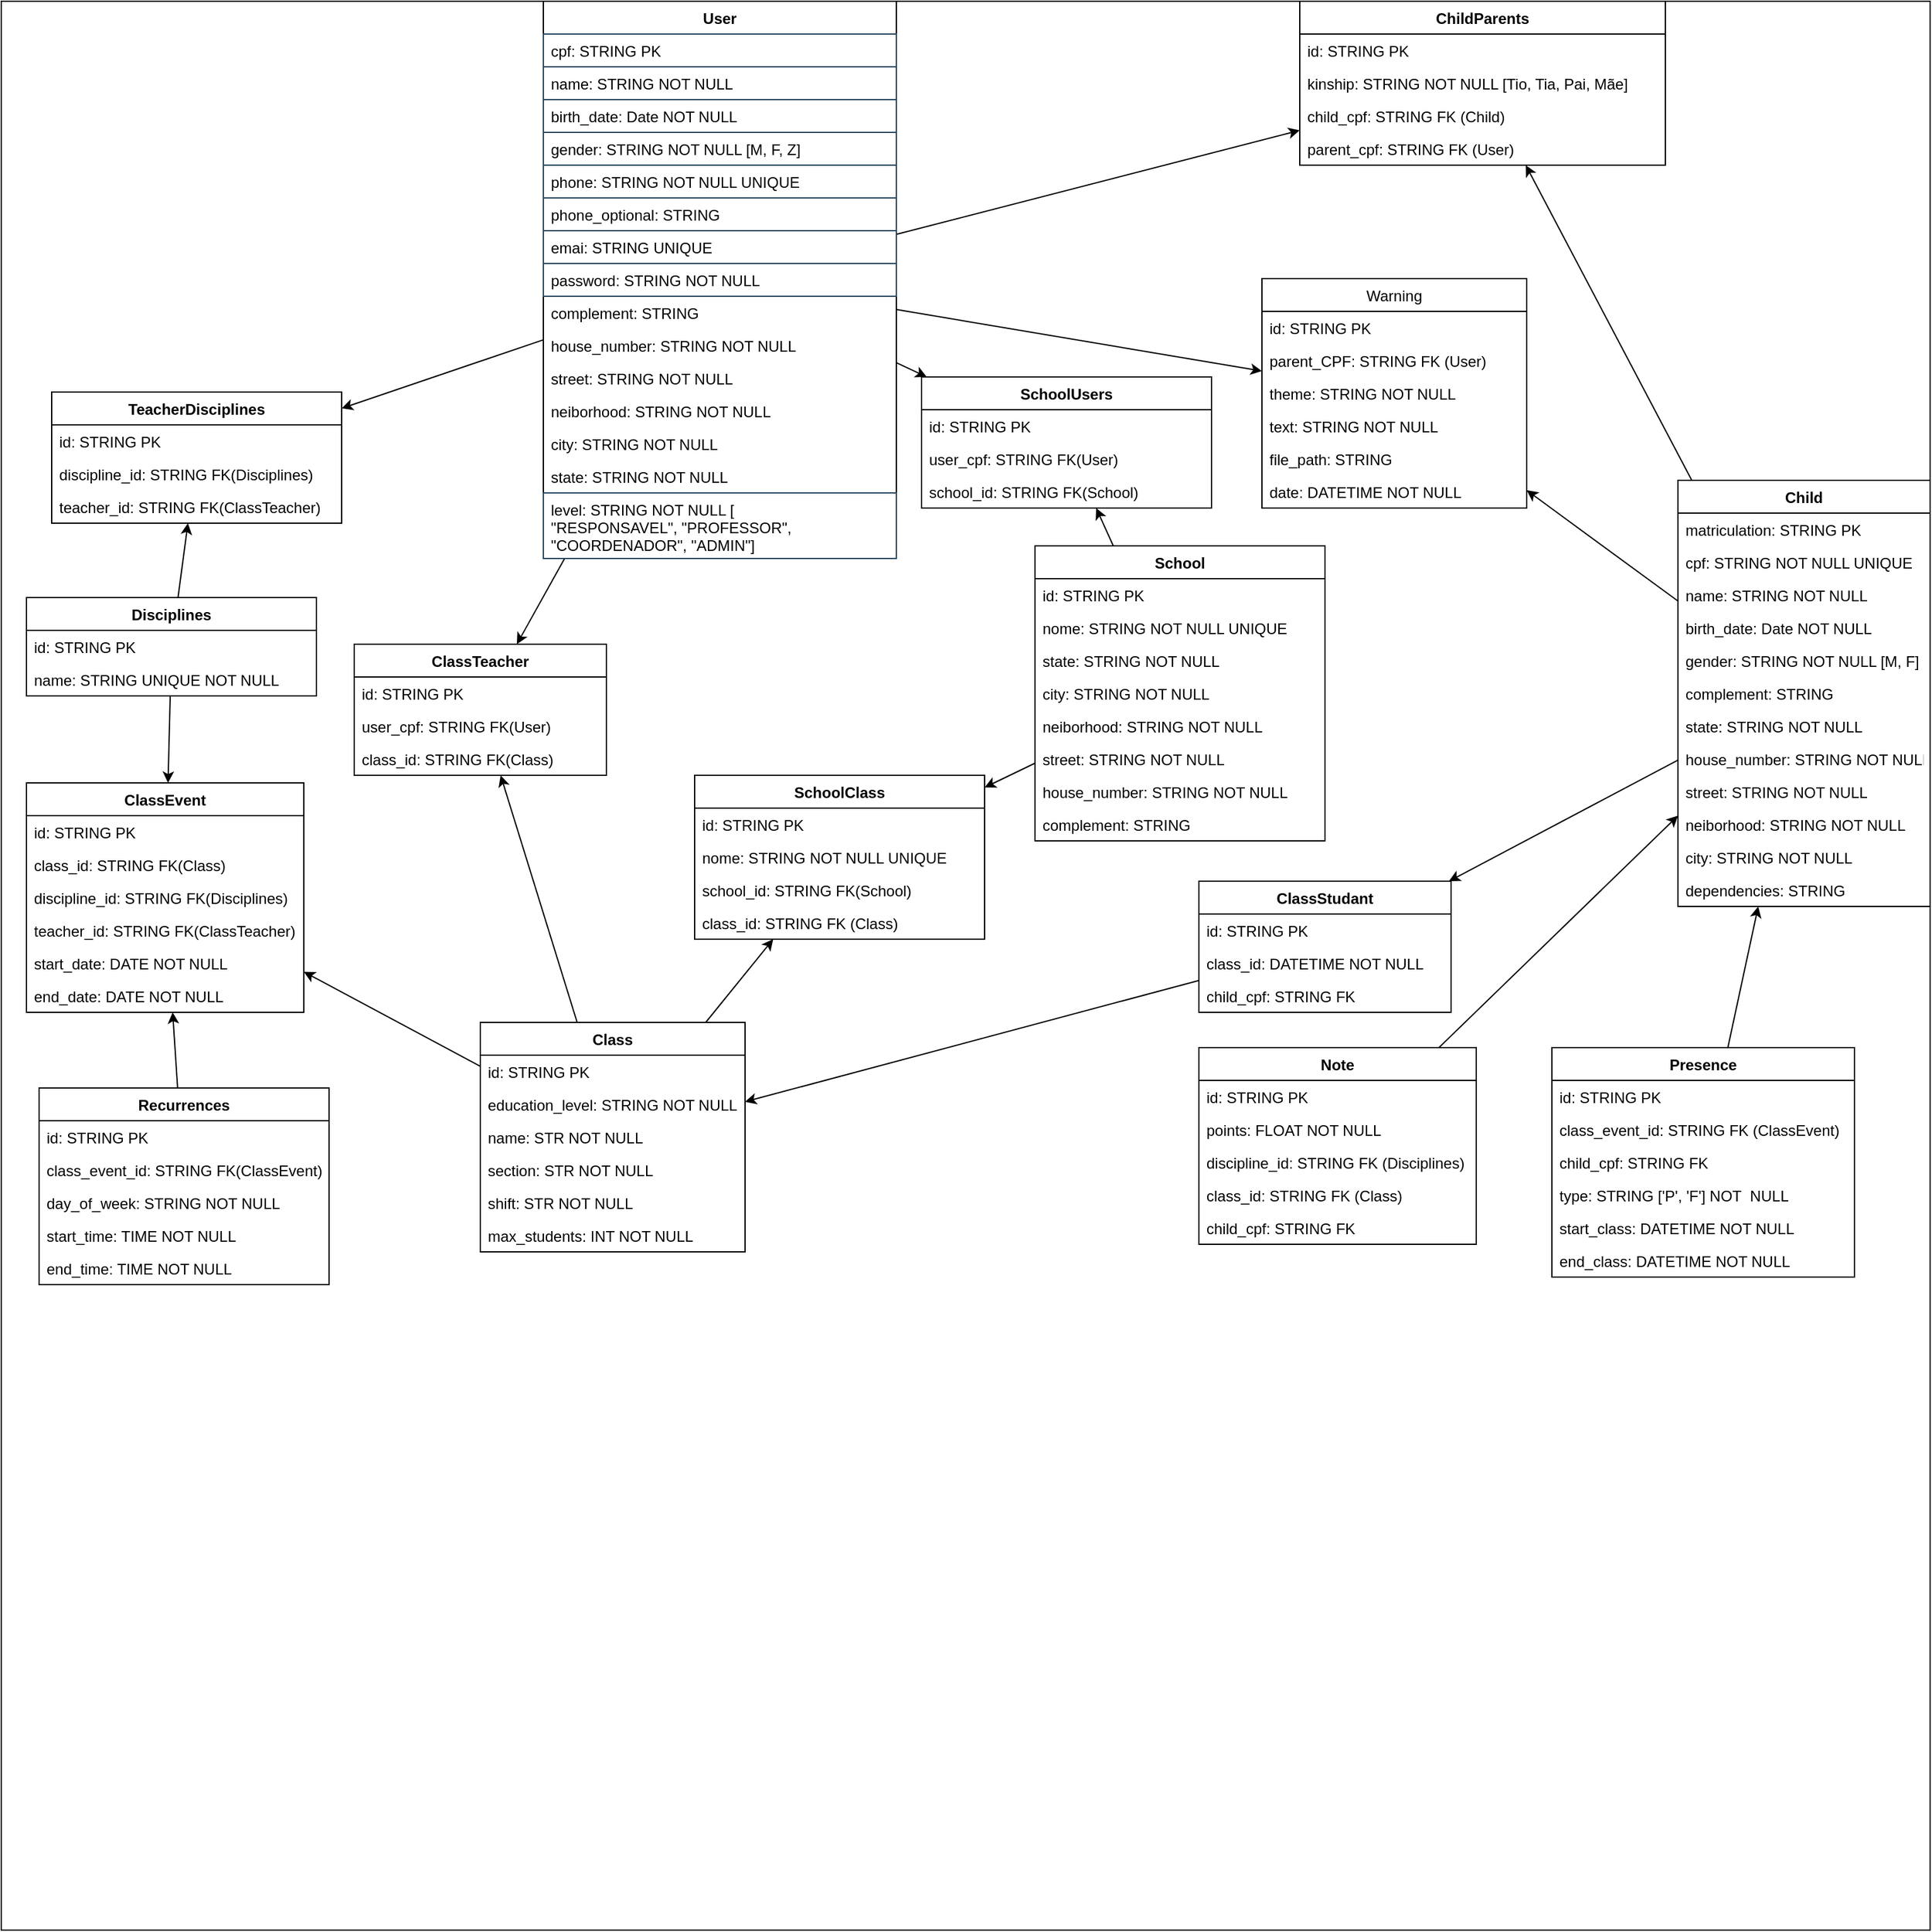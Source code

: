 <mxfile>
    <diagram id="bUa19V4T7xQ8ulzxWAfa" name="Página-1">
        <mxGraphModel dx="1849" dy="669" grid="1" gridSize="10" guides="1" tooltips="1" connect="1" arrows="1" fold="1" page="1" pageScale="1" pageWidth="827" pageHeight="1169" math="0" shadow="0">
            <root>
                <mxCell id="0"/>
                <mxCell id="1" parent="0"/>
                <mxCell id="223" value="" style="whiteSpace=wrap;html=1;aspect=fixed;strokeColor=#000000;fillColor=#FFFFFF;fontColor=#ffffff;" parent="1" vertex="1">
                    <mxGeometry x="-10" y="10" width="1530" height="1530" as="geometry"/>
                </mxCell>
                <mxCell id="148" style="edgeStyle=none;html=1;strokeColor=#000000;" parent="1" source="5" target="142" edge="1">
                    <mxGeometry relative="1" as="geometry"/>
                </mxCell>
                <mxCell id="187" style="edgeStyle=none;html=1;strokeColor=#000000;" parent="1" source="5" target="182" edge="1">
                    <mxGeometry relative="1" as="geometry"/>
                </mxCell>
                <mxCell id="213" style="edgeStyle=none;html=1;strokeColor=#000000;" parent="1" source="5" target="163" edge="1">
                    <mxGeometry relative="1" as="geometry"/>
                </mxCell>
                <mxCell id="238" style="edgeStyle=none;html=1;strokeColor=#000000;" parent="1" source="5" target="216" edge="1">
                    <mxGeometry relative="1" as="geometry"/>
                </mxCell>
                <mxCell id="297" style="edgeStyle=none;html=1;strokeColor=#000000;" edge="1" parent="1" source="5" target="291">
                    <mxGeometry relative="1" as="geometry"/>
                </mxCell>
                <mxCell id="5" value="User" style="swimlane;fontStyle=1;align=center;verticalAlign=top;childLayout=stackLayout;horizontal=1;startSize=26;horizontalStack=0;resizeParent=1;resizeParentMax=0;resizeLast=0;collapsible=1;marginBottom=0;" parent="1" vertex="1">
                    <mxGeometry x="420" y="10" width="280" height="442" as="geometry"/>
                </mxCell>
                <mxCell id="224" value="cpf: STRING PK" style="text;strokeColor=#23445d;fillColor=none;align=left;verticalAlign=top;spacingLeft=4;spacingRight=4;overflow=hidden;rotatable=0;points=[[0,0.5],[1,0.5]];portConstraint=eastwest;fontColor=#000000;" parent="5" vertex="1">
                    <mxGeometry y="26" width="280" height="26" as="geometry"/>
                </mxCell>
                <mxCell id="7" value="name: STRING NOT NULL" style="text;strokeColor=#23445d;fillColor=none;align=left;verticalAlign=top;spacingLeft=4;spacingRight=4;overflow=hidden;rotatable=0;points=[[0,0.5],[1,0.5]];portConstraint=eastwest;fontColor=#000000;" parent="5" vertex="1">
                    <mxGeometry y="52" width="280" height="26" as="geometry"/>
                </mxCell>
                <mxCell id="205" value="birth_date: Date NOT NULL" style="text;strokeColor=#23445d;fillColor=none;align=left;verticalAlign=top;spacingLeft=4;spacingRight=4;overflow=hidden;rotatable=0;points=[[0,0.5],[1,0.5]];portConstraint=eastwest;fontColor=#000000;" parent="5" vertex="1">
                    <mxGeometry y="78" width="280" height="26" as="geometry"/>
                </mxCell>
                <mxCell id="242" value="gender: STRING NOT NULL [M, F, Z]" style="text;strokeColor=#23445d;fillColor=none;align=left;verticalAlign=top;spacingLeft=4;spacingRight=4;overflow=hidden;rotatable=0;points=[[0,0.5],[1,0.5]];portConstraint=eastwest;fontColor=#000000;" parent="5" vertex="1">
                    <mxGeometry y="104" width="280" height="26" as="geometry"/>
                </mxCell>
                <mxCell id="8" value="phone: STRING NOT NULL UNIQUE" style="text;strokeColor=#23445d;fillColor=none;align=left;verticalAlign=top;spacingLeft=4;spacingRight=4;overflow=hidden;rotatable=0;points=[[0,0.5],[1,0.5]];portConstraint=eastwest;fontColor=#000000;" parent="5" vertex="1">
                    <mxGeometry y="130" width="280" height="26" as="geometry"/>
                </mxCell>
                <mxCell id="9" value="phone_optional: STRING" style="text;strokeColor=#23445d;fillColor=none;align=left;verticalAlign=top;spacingLeft=4;spacingRight=4;overflow=hidden;rotatable=0;points=[[0,0.5],[1,0.5]];portConstraint=eastwest;fontColor=#000000;" parent="5" vertex="1">
                    <mxGeometry y="156" width="280" height="26" as="geometry"/>
                </mxCell>
                <mxCell id="10" value="emai: STRING UNIQUE" style="text;strokeColor=#23445d;fillColor=none;align=left;verticalAlign=top;spacingLeft=4;spacingRight=4;overflow=hidden;rotatable=0;points=[[0,0.5],[1,0.5]];portConstraint=eastwest;fontColor=#000000;" parent="5" vertex="1">
                    <mxGeometry y="182" width="280" height="26" as="geometry"/>
                </mxCell>
                <mxCell id="12" value="password: STRING NOT NULL" style="text;strokeColor=#23445d;fillColor=none;align=left;verticalAlign=top;spacingLeft=4;spacingRight=4;overflow=hidden;rotatable=0;points=[[0,0.5],[1,0.5]];portConstraint=eastwest;fontColor=#000000;" parent="5" vertex="1">
                    <mxGeometry y="208" width="280" height="26" as="geometry"/>
                </mxCell>
                <mxCell id="248" value="complement: STRING" style="text;strokeColor=none;fillColor=none;align=left;verticalAlign=top;spacingLeft=4;spacingRight=4;overflow=hidden;rotatable=0;points=[[0,0.5],[1,0.5]];portConstraint=eastwest;fontColor=#000000;" parent="5" vertex="1">
                    <mxGeometry y="234" width="280" height="26" as="geometry"/>
                </mxCell>
                <mxCell id="247" value="house_number: STRING NOT NULL" style="text;strokeColor=none;fillColor=none;align=left;verticalAlign=top;spacingLeft=4;spacingRight=4;overflow=hidden;rotatable=0;points=[[0,0.5],[1,0.5]];portConstraint=eastwest;fontColor=#000000;" parent="5" vertex="1">
                    <mxGeometry y="260" width="280" height="26" as="geometry"/>
                </mxCell>
                <mxCell id="246" value="street: STRING NOT NULL" style="text;strokeColor=none;fillColor=none;align=left;verticalAlign=top;spacingLeft=4;spacingRight=4;overflow=hidden;rotatable=0;points=[[0,0.5],[1,0.5]];portConstraint=eastwest;fontColor=#000000;" parent="5" vertex="1">
                    <mxGeometry y="286" width="280" height="26" as="geometry"/>
                </mxCell>
                <mxCell id="245" value="neiborhood: STRING NOT NULL" style="text;strokeColor=none;fillColor=none;align=left;verticalAlign=top;spacingLeft=4;spacingRight=4;overflow=hidden;rotatable=0;points=[[0,0.5],[1,0.5]];portConstraint=eastwest;fontColor=#000000;" parent="5" vertex="1">
                    <mxGeometry y="312" width="280" height="26" as="geometry"/>
                </mxCell>
                <mxCell id="244" value="city: STRING NOT NULL" style="text;strokeColor=none;fillColor=none;align=left;verticalAlign=top;spacingLeft=4;spacingRight=4;overflow=hidden;rotatable=0;points=[[0,0.5],[1,0.5]];portConstraint=eastwest;fontColor=#000000;" parent="5" vertex="1">
                    <mxGeometry y="338" width="280" height="26" as="geometry"/>
                </mxCell>
                <mxCell id="243" value="state: STRING NOT NULL" style="text;strokeColor=none;fillColor=none;align=left;verticalAlign=top;spacingLeft=4;spacingRight=4;overflow=hidden;rotatable=0;points=[[0,0.5],[1,0.5]];portConstraint=eastwest;fontColor=#000000;" parent="5" vertex="1">
                    <mxGeometry y="364" width="280" height="26" as="geometry"/>
                </mxCell>
                <mxCell id="156" value="level: STRING NOT NULL [&#10;&quot;RESPONSAVEL&quot;, &quot;PROFESSOR&quot;, &#10;&quot;COORDENADOR&quot;, &quot;ADMIN&quot;]" style="text;strokeColor=#23445d;fillColor=none;align=left;verticalAlign=top;spacingLeft=4;spacingRight=4;overflow=hidden;rotatable=0;points=[[0,0.5],[1,0.5]];portConstraint=eastwest;fontColor=#000000;" parent="5" vertex="1">
                    <mxGeometry y="390" width="280" height="52" as="geometry"/>
                </mxCell>
                <mxCell id="147" style="edgeStyle=none;html=1;strokeColor=#000000;" parent="1" source="16" target="142" edge="1">
                    <mxGeometry relative="1" as="geometry"/>
                </mxCell>
                <mxCell id="160" style="edgeStyle=none;html=1;strokeColor=#000000;" parent="1" source="16" target="182" edge="1">
                    <mxGeometry relative="1" as="geometry">
                        <mxPoint x="890" y="543.6" as="targetPoint"/>
                    </mxGeometry>
                </mxCell>
                <mxCell id="178" style="edgeStyle=none;html=1;strokeColor=#000000;" parent="1" source="16" target="173" edge="1">
                    <mxGeometry relative="1" as="geometry"/>
                </mxCell>
                <mxCell id="16" value="Child" style="swimlane;fontStyle=1;align=center;verticalAlign=top;childLayout=stackLayout;horizontal=1;startSize=26;horizontalStack=0;resizeParent=1;resizeParentMax=0;resizeLast=0;collapsible=1;marginBottom=0;" parent="1" vertex="1">
                    <mxGeometry x="1320" y="390" width="200" height="338" as="geometry"/>
                </mxCell>
                <mxCell id="152" value="matriculation: STRING PK" style="text;strokeColor=none;fillColor=none;align=left;verticalAlign=top;spacingLeft=4;spacingRight=4;overflow=hidden;rotatable=0;points=[[0,0.5],[1,0.5]];portConstraint=eastwest;fontColor=#000000;" parent="16" vertex="1">
                    <mxGeometry y="26" width="200" height="26" as="geometry"/>
                </mxCell>
                <mxCell id="17" value="cpf: STRING NOT NULL UNIQUE" style="text;strokeColor=none;fillColor=none;align=left;verticalAlign=top;spacingLeft=4;spacingRight=4;overflow=hidden;rotatable=0;points=[[0,0.5],[1,0.5]];portConstraint=eastwest;fontColor=#000000;" parent="16" vertex="1">
                    <mxGeometry y="52" width="200" height="26" as="geometry"/>
                </mxCell>
                <mxCell id="18" value="name: STRING NOT NULL" style="text;strokeColor=none;fillColor=none;align=left;verticalAlign=top;spacingLeft=4;spacingRight=4;overflow=hidden;rotatable=0;points=[[0,0.5],[1,0.5]];portConstraint=eastwest;fontColor=#000000;" parent="16" vertex="1">
                    <mxGeometry y="78" width="200" height="26" as="geometry"/>
                </mxCell>
                <mxCell id="206" value="birth_date: Date NOT NULL" style="text;strokeColor=none;fillColor=none;align=left;verticalAlign=top;spacingLeft=4;spacingRight=4;overflow=hidden;rotatable=0;points=[[0,0.5],[1,0.5]];portConstraint=eastwest;fontColor=#000000;" parent="16" vertex="1">
                    <mxGeometry y="104" width="200" height="26" as="geometry"/>
                </mxCell>
                <mxCell id="207" value="gender: STRING NOT NULL [M, F]" style="text;strokeColor=none;fillColor=none;align=left;verticalAlign=top;spacingLeft=4;spacingRight=4;overflow=hidden;rotatable=0;points=[[0,0.5],[1,0.5]];portConstraint=eastwest;fontColor=#000000;" parent="16" vertex="1">
                    <mxGeometry y="130" width="200" height="26" as="geometry"/>
                </mxCell>
                <mxCell id="249" value="complement: STRING" style="text;strokeColor=none;fillColor=none;align=left;verticalAlign=top;spacingLeft=4;spacingRight=4;overflow=hidden;rotatable=0;points=[[0,0.5],[1,0.5]];portConstraint=eastwest;fontColor=#000000;" parent="16" vertex="1">
                    <mxGeometry y="156" width="200" height="26" as="geometry"/>
                </mxCell>
                <mxCell id="250" value="state: STRING NOT NULL" style="text;strokeColor=none;fillColor=none;align=left;verticalAlign=top;spacingLeft=4;spacingRight=4;overflow=hidden;rotatable=0;points=[[0,0.5],[1,0.5]];portConstraint=eastwest;fontColor=#000000;" parent="16" vertex="1">
                    <mxGeometry y="182" width="200" height="26" as="geometry"/>
                </mxCell>
                <mxCell id="254" value="house_number: STRING NOT NULL" style="text;strokeColor=none;fillColor=none;align=left;verticalAlign=top;spacingLeft=4;spacingRight=4;overflow=hidden;rotatable=0;points=[[0,0.5],[1,0.5]];portConstraint=eastwest;fontColor=#000000;" parent="16" vertex="1">
                    <mxGeometry y="208" width="200" height="26" as="geometry"/>
                </mxCell>
                <mxCell id="253" value="street: STRING NOT NULL" style="text;strokeColor=none;fillColor=none;align=left;verticalAlign=top;spacingLeft=4;spacingRight=4;overflow=hidden;rotatable=0;points=[[0,0.5],[1,0.5]];portConstraint=eastwest;fontColor=#000000;" parent="16" vertex="1">
                    <mxGeometry y="234" width="200" height="26" as="geometry"/>
                </mxCell>
                <mxCell id="252" value="neiborhood: STRING NOT NULL" style="text;strokeColor=none;fillColor=none;align=left;verticalAlign=top;spacingLeft=4;spacingRight=4;overflow=hidden;rotatable=0;points=[[0,0.5],[1,0.5]];portConstraint=eastwest;fontColor=#000000;" parent="16" vertex="1">
                    <mxGeometry y="260" width="200" height="26" as="geometry"/>
                </mxCell>
                <mxCell id="251" value="city: STRING NOT NULL" style="text;strokeColor=none;fillColor=none;align=left;verticalAlign=top;spacingLeft=4;spacingRight=4;overflow=hidden;rotatable=0;points=[[0,0.5],[1,0.5]];portConstraint=eastwest;fontColor=#000000;" parent="16" vertex="1">
                    <mxGeometry y="286" width="200" height="26" as="geometry"/>
                </mxCell>
                <mxCell id="215" value="dependencies: STRING " style="text;strokeColor=none;fillColor=none;align=left;verticalAlign=top;spacingLeft=4;spacingRight=4;overflow=hidden;rotatable=0;points=[[0,0.5],[1,0.5]];portConstraint=eastwest;fontColor=#000000;" parent="16" vertex="1">
                    <mxGeometry y="312" width="200" height="26" as="geometry"/>
                </mxCell>
                <mxCell id="32" style="edgeStyle=none;html=1;strokeColor=#000000;" parent="1" source="33" target="16" edge="1">
                    <mxGeometry relative="1" as="geometry"/>
                </mxCell>
                <mxCell id="33" value="Presence" style="swimlane;fontStyle=1;align=center;verticalAlign=top;childLayout=stackLayout;horizontal=1;startSize=26;horizontalStack=0;resizeParent=1;resizeParentMax=0;resizeLast=0;collapsible=1;marginBottom=0;" parent="1" vertex="1">
                    <mxGeometry x="1220" y="840" width="240" height="182" as="geometry"/>
                </mxCell>
                <mxCell id="118" value="id: STRING PK" style="text;strokeColor=none;fillColor=none;align=left;verticalAlign=top;spacingLeft=4;spacingRight=4;overflow=hidden;rotatable=0;points=[[0,0.5],[1,0.5]];portConstraint=eastwest;fontColor=#000000;" parent="33" vertex="1">
                    <mxGeometry y="26" width="240" height="26" as="geometry"/>
                </mxCell>
                <mxCell id="191" value="class_event_id: STRING FK (ClassEvent)" style="text;strokeColor=none;fillColor=none;align=left;verticalAlign=top;spacingLeft=4;spacingRight=4;overflow=hidden;rotatable=0;points=[[0,0.5],[1,0.5]];portConstraint=eastwest;fontColor=#000000;" parent="33" vertex="1">
                    <mxGeometry y="52" width="240" height="26" as="geometry"/>
                </mxCell>
                <mxCell id="151" value="child_cpf: STRING FK" style="text;strokeColor=none;fillColor=none;align=left;verticalAlign=top;spacingLeft=4;spacingRight=4;overflow=hidden;rotatable=0;points=[[0,0.5],[1,0.5]];portConstraint=eastwest;fontColor=#000000;" parent="33" vertex="1">
                    <mxGeometry y="78" width="240" height="26" as="geometry"/>
                </mxCell>
                <mxCell id="34" value="type: STRING ['P', 'F'] NOT  NULL" style="text;strokeColor=none;fillColor=none;align=left;verticalAlign=top;spacingLeft=4;spacingRight=4;overflow=hidden;rotatable=0;points=[[0,0.5],[1,0.5]];portConstraint=eastwest;fontColor=#000000;" parent="33" vertex="1">
                    <mxGeometry y="104" width="240" height="26" as="geometry"/>
                </mxCell>
                <mxCell id="278" value="start_class: DATETIME NOT NULL" style="text;strokeColor=none;fillColor=none;align=left;verticalAlign=top;spacingLeft=4;spacingRight=4;overflow=hidden;rotatable=0;points=[[0,0.5],[1,0.5]];portConstraint=eastwest;fontColor=#000000;" parent="33" vertex="1">
                    <mxGeometry y="130" width="240" height="26" as="geometry"/>
                </mxCell>
                <mxCell id="277" value="end_class: DATETIME NOT NULL" style="text;strokeColor=none;fillColor=none;align=left;verticalAlign=top;spacingLeft=4;spacingRight=4;overflow=hidden;rotatable=0;points=[[0,0.5],[1,0.5]];portConstraint=eastwest;fontColor=#000000;" parent="33" vertex="1">
                    <mxGeometry y="156" width="240" height="26" as="geometry"/>
                </mxCell>
                <mxCell id="153" style="edgeStyle=none;html=1;strokeColor=#000000;" parent="1" source="113" target="16" edge="1">
                    <mxGeometry relative="1" as="geometry"/>
                </mxCell>
                <mxCell id="113" value="Note" style="swimlane;fontStyle=1;align=center;verticalAlign=top;childLayout=stackLayout;horizontal=1;startSize=26;horizontalStack=0;resizeParent=1;resizeParentMax=0;resizeLast=0;collapsible=1;marginBottom=0;" parent="1" vertex="1">
                    <mxGeometry x="940" y="840" width="220" height="156" as="geometry"/>
                </mxCell>
                <mxCell id="114" value="id: STRING PK" style="text;strokeColor=none;fillColor=none;align=left;verticalAlign=top;spacingLeft=4;spacingRight=4;overflow=hidden;rotatable=0;points=[[0,0.5],[1,0.5]];portConstraint=eastwest;fontColor=#000000;" parent="113" vertex="1">
                    <mxGeometry y="26" width="220" height="26" as="geometry"/>
                </mxCell>
                <mxCell id="115" value="points: FLOAT NOT NULL" style="text;strokeColor=none;fillColor=none;align=left;verticalAlign=top;spacingLeft=4;spacingRight=4;overflow=hidden;rotatable=0;points=[[0,0.5],[1,0.5]];portConstraint=eastwest;fontColor=#000000;" parent="113" vertex="1">
                    <mxGeometry y="52" width="220" height="26" as="geometry"/>
                </mxCell>
                <mxCell id="190" value="discipline_id: STRING FK (Disciplines)" style="text;strokeColor=none;fillColor=none;align=left;verticalAlign=top;spacingLeft=4;spacingRight=4;overflow=hidden;rotatable=0;points=[[0,0.5],[1,0.5]];portConstraint=eastwest;fontColor=#000000;" parent="113" vertex="1">
                    <mxGeometry y="78" width="220" height="26" as="geometry"/>
                </mxCell>
                <mxCell id="241" value="class_id: STRING FK (Class)" style="text;strokeColor=none;fillColor=none;align=left;verticalAlign=top;spacingLeft=4;spacingRight=4;overflow=hidden;rotatable=0;points=[[0,0.5],[1,0.5]];portConstraint=eastwest;fontColor=#000000;" parent="113" vertex="1">
                    <mxGeometry y="104" width="220" height="26" as="geometry"/>
                </mxCell>
                <mxCell id="116" value="child_cpf: STRING FK" style="text;strokeColor=none;fillColor=none;align=left;verticalAlign=top;spacingLeft=4;spacingRight=4;overflow=hidden;rotatable=0;points=[[0,0.5],[1,0.5]];portConstraint=eastwest;fontColor=#000000;" parent="113" vertex="1">
                    <mxGeometry y="130" width="220" height="26" as="geometry"/>
                </mxCell>
                <mxCell id="211" style="edgeStyle=none;html=1;strokeColor=#000000;" parent="1" source="120" target="163" edge="1">
                    <mxGeometry relative="1" as="geometry"/>
                </mxCell>
                <mxCell id="237" style="edgeStyle=none;html=1;strokeColor=#000000;" parent="1" source="120" target="232" edge="1">
                    <mxGeometry relative="1" as="geometry"/>
                </mxCell>
                <mxCell id="300" style="edgeStyle=none;html=1;strokeColor=#000000;" edge="1" parent="1" source="120" target="294">
                    <mxGeometry relative="1" as="geometry"/>
                </mxCell>
                <mxCell id="120" value="Class" style="swimlane;fontStyle=1;align=center;verticalAlign=top;childLayout=stackLayout;horizontal=1;startSize=26;horizontalStack=0;resizeParent=1;resizeParentMax=0;resizeLast=0;collapsible=1;marginBottom=0;" parent="1" vertex="1">
                    <mxGeometry x="370" y="820" width="210" height="182" as="geometry"/>
                </mxCell>
                <mxCell id="121" value="id: STRING PK" style="text;strokeColor=none;fillColor=none;align=left;verticalAlign=top;spacingLeft=4;spacingRight=4;overflow=hidden;rotatable=0;points=[[0,0.5],[1,0.5]];portConstraint=eastwest;fontColor=#000000;" parent="120" vertex="1">
                    <mxGeometry y="26" width="210" height="26" as="geometry"/>
                </mxCell>
                <mxCell id="208" value="education_level: STRING NOT NULL" style="text;strokeColor=none;fillColor=none;align=left;verticalAlign=top;spacingLeft=4;spacingRight=4;overflow=hidden;rotatable=0;points=[[0,0.5],[1,0.5]];portConstraint=eastwest;fontColor=#000000;" parent="120" vertex="1">
                    <mxGeometry y="52" width="210" height="26" as="geometry"/>
                </mxCell>
                <mxCell id="259" value="name: STR NOT NULL" style="text;strokeColor=none;fillColor=none;align=left;verticalAlign=top;spacingLeft=4;spacingRight=4;overflow=hidden;rotatable=0;points=[[0,0.5],[1,0.5]];portConstraint=eastwest;fontColor=#000000;" parent="120" vertex="1">
                    <mxGeometry y="78" width="210" height="26" as="geometry"/>
                </mxCell>
                <mxCell id="171" value="section: STR NOT NULL" style="text;strokeColor=none;fillColor=none;align=left;verticalAlign=top;spacingLeft=4;spacingRight=4;overflow=hidden;rotatable=0;points=[[0,0.5],[1,0.5]];portConstraint=eastwest;fontColor=#000000;" parent="120" vertex="1">
                    <mxGeometry y="104" width="210" height="26" as="geometry"/>
                </mxCell>
                <mxCell id="260" value="shift: STR NOT NULL" style="text;strokeColor=none;fillColor=none;align=left;verticalAlign=top;spacingLeft=4;spacingRight=4;overflow=hidden;rotatable=0;points=[[0,0.5],[1,0.5]];portConstraint=eastwest;fontColor=#000000;" parent="120" vertex="1">
                    <mxGeometry y="130" width="210" height="26" as="geometry"/>
                </mxCell>
                <mxCell id="261" value="max_students: INT NOT NULL" style="text;strokeColor=none;fillColor=none;align=left;verticalAlign=top;spacingLeft=4;spacingRight=4;overflow=hidden;rotatable=0;points=[[0,0.5],[1,0.5]];portConstraint=eastwest;fontColor=#000000;" parent="120" vertex="1">
                    <mxGeometry y="156" width="210" height="26" as="geometry"/>
                </mxCell>
                <mxCell id="142" value="ChildParents" style="swimlane;fontStyle=1;align=center;verticalAlign=top;childLayout=stackLayout;horizontal=1;startSize=26;horizontalStack=0;resizeParent=1;resizeParentMax=0;resizeLast=0;collapsible=1;marginBottom=0;" parent="1" vertex="1">
                    <mxGeometry x="1020" y="10" width="290" height="130" as="geometry"/>
                </mxCell>
                <mxCell id="143" value="id: STRING PK" style="text;strokeColor=none;fillColor=none;align=left;verticalAlign=top;spacingLeft=4;spacingRight=4;overflow=hidden;rotatable=0;points=[[0,0.5],[1,0.5]];portConstraint=eastwest;fontColor=#000000;" parent="142" vertex="1">
                    <mxGeometry y="26" width="290" height="26" as="geometry"/>
                </mxCell>
                <mxCell id="214" value="kinship: STRING NOT NULL [Tio, Tia, Pai, Mãe]" style="text;strokeColor=none;fillColor=none;align=left;verticalAlign=top;spacingLeft=4;spacingRight=4;overflow=hidden;rotatable=0;points=[[0,0.5],[1,0.5]];portConstraint=eastwest;fontColor=#000000;" parent="142" vertex="1">
                    <mxGeometry y="52" width="290" height="26" as="geometry"/>
                </mxCell>
                <mxCell id="225" value="child_cpf: STRING FK (Child)" style="text;strokeColor=none;fillColor=none;align=left;verticalAlign=top;spacingLeft=4;spacingRight=4;overflow=hidden;rotatable=0;points=[[0,0.5],[1,0.5]];portConstraint=eastwest;fontColor=#000000;" parent="142" vertex="1">
                    <mxGeometry y="78" width="290" height="26" as="geometry"/>
                </mxCell>
                <mxCell id="149" value="parent_cpf: STRING FK (User)" style="text;strokeColor=none;fillColor=none;align=left;verticalAlign=top;spacingLeft=4;spacingRight=4;overflow=hidden;rotatable=0;points=[[0,0.5],[1,0.5]];portConstraint=eastwest;fontColor=#000000;" parent="142" vertex="1">
                    <mxGeometry y="104" width="290" height="26" as="geometry"/>
                </mxCell>
                <mxCell id="163" value="ClassTeacher" style="swimlane;fontStyle=1;align=center;verticalAlign=top;childLayout=stackLayout;horizontal=1;startSize=26;horizontalStack=0;resizeParent=1;resizeParentMax=0;resizeLast=0;collapsible=1;marginBottom=0;" parent="1" vertex="1">
                    <mxGeometry x="270" y="520" width="200" height="104" as="geometry"/>
                </mxCell>
                <mxCell id="164" value="id: STRING PK" style="text;strokeColor=none;fillColor=none;align=left;verticalAlign=top;spacingLeft=4;spacingRight=4;overflow=hidden;rotatable=0;points=[[0,0.5],[1,0.5]];portConstraint=eastwest;fontColor=#000000;" parent="163" vertex="1">
                    <mxGeometry y="26" width="200" height="26" as="geometry"/>
                </mxCell>
                <mxCell id="209" value="user_cpf: STRING FK(User) " style="text;strokeColor=none;fillColor=none;align=left;verticalAlign=top;spacingLeft=4;spacingRight=4;overflow=hidden;rotatable=0;points=[[0,0.5],[1,0.5]];portConstraint=eastwest;fontColor=#000000;" parent="163" vertex="1">
                    <mxGeometry y="52" width="200" height="26" as="geometry"/>
                </mxCell>
                <mxCell id="172" value="class_id: STRING FK(Class)" style="text;strokeColor=none;fillColor=none;align=left;verticalAlign=top;spacingLeft=4;spacingRight=4;overflow=hidden;rotatable=0;points=[[0,0.5],[1,0.5]];portConstraint=eastwest;fontColor=#000000;" parent="163" vertex="1">
                    <mxGeometry y="78" width="200" height="26" as="geometry"/>
                </mxCell>
                <mxCell id="179" style="edgeStyle=none;html=1;strokeColor=#000000;" parent="1" source="173" target="120" edge="1">
                    <mxGeometry relative="1" as="geometry"/>
                </mxCell>
                <mxCell id="173" value="ClassStudant" style="swimlane;fontStyle=1;align=center;verticalAlign=top;childLayout=stackLayout;horizontal=1;startSize=26;horizontalStack=0;resizeParent=1;resizeParentMax=0;resizeLast=0;collapsible=1;marginBottom=0;" parent="1" vertex="1">
                    <mxGeometry x="940" y="708" width="200" height="104" as="geometry"/>
                </mxCell>
                <mxCell id="174" value="id: STRING PK" style="text;strokeColor=none;fillColor=none;align=left;verticalAlign=top;spacingLeft=4;spacingRight=4;overflow=hidden;rotatable=0;points=[[0,0.5],[1,0.5]];portConstraint=eastwest;fontColor=#000000;" parent="173" vertex="1">
                    <mxGeometry y="26" width="200" height="26" as="geometry"/>
                </mxCell>
                <mxCell id="175" value="class_id: DATETIME NOT NULL" style="text;strokeColor=none;fillColor=none;align=left;verticalAlign=top;spacingLeft=4;spacingRight=4;overflow=hidden;rotatable=0;points=[[0,0.5],[1,0.5]];portConstraint=eastwest;fontColor=#000000;" parent="173" vertex="1">
                    <mxGeometry y="52" width="200" height="26" as="geometry"/>
                </mxCell>
                <mxCell id="177" value="child_cpf: STRING FK " style="text;strokeColor=none;fillColor=none;align=left;verticalAlign=top;spacingLeft=4;spacingRight=4;overflow=hidden;rotatable=0;points=[[0,0.5],[1,0.5]];portConstraint=eastwest;fontColor=#000000;" parent="173" vertex="1">
                    <mxGeometry y="78" width="200" height="26" as="geometry"/>
                </mxCell>
                <mxCell id="182" value="Warning" style="swimlane;fontStyle=0;childLayout=stackLayout;horizontal=1;startSize=26;horizontalStack=0;resizeParent=1;resizeParentMax=0;resizeLast=0;collapsible=1;marginBottom=0;" parent="1" vertex="1">
                    <mxGeometry x="990" y="230" width="210" height="182" as="geometry"/>
                </mxCell>
                <mxCell id="183" value="id: STRING PK" style="text;strokeColor=none;fillColor=none;align=left;verticalAlign=top;spacingLeft=4;spacingRight=4;overflow=hidden;rotatable=0;points=[[0,0.5],[1,0.5]];portConstraint=eastwest;fontColor=#000000;" parent="182" vertex="1">
                    <mxGeometry y="26" width="210" height="26" as="geometry"/>
                </mxCell>
                <mxCell id="188" value="parent_CPF: STRING FK (User)" style="text;strokeColor=none;fillColor=none;align=left;verticalAlign=top;spacingLeft=4;spacingRight=4;overflow=hidden;rotatable=0;points=[[0,0.5],[1,0.5]];portConstraint=eastwest;fontColor=#000000;" parent="182" vertex="1">
                    <mxGeometry y="52" width="210" height="26" as="geometry"/>
                </mxCell>
                <mxCell id="222" value="theme: STRING NOT NULL" style="text;strokeColor=none;fillColor=none;align=left;verticalAlign=top;spacingLeft=4;spacingRight=4;overflow=hidden;rotatable=0;points=[[0,0.5],[1,0.5]];portConstraint=eastwest;fontColor=#000000;" parent="182" vertex="1">
                    <mxGeometry y="78" width="210" height="26" as="geometry"/>
                </mxCell>
                <mxCell id="184" value="text: STRING NOT NULL" style="text;strokeColor=none;fillColor=none;align=left;verticalAlign=top;spacingLeft=4;spacingRight=4;overflow=hidden;rotatable=0;points=[[0,0.5],[1,0.5]];portConstraint=eastwest;fontColor=#000000;" parent="182" vertex="1">
                    <mxGeometry y="104" width="210" height="26" as="geometry"/>
                </mxCell>
                <mxCell id="185" value="file_path: STRING " style="text;strokeColor=none;fillColor=none;align=left;verticalAlign=top;spacingLeft=4;spacingRight=4;overflow=hidden;rotatable=0;points=[[0,0.5],[1,0.5]];portConstraint=eastwest;fontColor=#000000;" parent="182" vertex="1">
                    <mxGeometry y="130" width="210" height="26" as="geometry"/>
                </mxCell>
                <mxCell id="189" value="date: DATETIME NOT NULL" style="text;strokeColor=none;fillColor=none;align=left;verticalAlign=top;spacingLeft=4;spacingRight=4;overflow=hidden;rotatable=0;points=[[0,0.5],[1,0.5]];portConstraint=eastwest;fontColor=#000000;" parent="182" vertex="1">
                    <mxGeometry y="156" width="210" height="26" as="geometry"/>
                </mxCell>
                <mxCell id="216" value="TeacherDisciplines" style="swimlane;fontStyle=1;align=center;verticalAlign=top;childLayout=stackLayout;horizontal=1;startSize=26;horizontalStack=0;resizeParent=1;resizeParentMax=0;resizeLast=0;collapsible=1;marginBottom=0;" parent="1" vertex="1">
                    <mxGeometry x="30" y="320" width="230" height="104" as="geometry"/>
                </mxCell>
                <mxCell id="217" value="id: STRING PK" style="text;strokeColor=none;fillColor=none;align=left;verticalAlign=top;spacingLeft=4;spacingRight=4;overflow=hidden;rotatable=0;points=[[0,0.5],[1,0.5]];portConstraint=eastwest;fontColor=#000000;" parent="216" vertex="1">
                    <mxGeometry y="26" width="230" height="26" as="geometry"/>
                </mxCell>
                <mxCell id="218" value="discipline_id: STRING FK(Disciplines)" style="text;strokeColor=none;fillColor=none;align=left;verticalAlign=top;spacingLeft=4;spacingRight=4;overflow=hidden;rotatable=0;points=[[0,0.5],[1,0.5]];portConstraint=eastwest;fontColor=#000000;" parent="216" vertex="1">
                    <mxGeometry y="52" width="230" height="26" as="geometry"/>
                </mxCell>
                <mxCell id="219" value="teacher_id: STRING FK(ClassTeacher)" style="text;strokeColor=none;fillColor=none;align=left;verticalAlign=top;spacingLeft=4;spacingRight=4;overflow=hidden;rotatable=0;points=[[0,0.5],[1,0.5]];portConstraint=eastwest;fontColor=#000000;" parent="216" vertex="1">
                    <mxGeometry y="78" width="230" height="26" as="geometry"/>
                </mxCell>
                <mxCell id="230" style="edgeStyle=none;html=1;strokeColor=#000000;" parent="1" source="226" target="216" edge="1">
                    <mxGeometry relative="1" as="geometry"/>
                </mxCell>
                <mxCell id="239" style="edgeStyle=none;html=1;strokeColor=#000000;" parent="1" source="226" target="232" edge="1">
                    <mxGeometry relative="1" as="geometry"/>
                </mxCell>
                <mxCell id="226" value="Disciplines" style="swimlane;fontStyle=1;align=center;verticalAlign=top;childLayout=stackLayout;horizontal=1;startSize=26;horizontalStack=0;resizeParent=1;resizeParentMax=0;resizeLast=0;collapsible=1;marginBottom=0;" parent="1" vertex="1">
                    <mxGeometry x="10" y="483" width="230" height="78" as="geometry"/>
                </mxCell>
                <mxCell id="227" value="id: STRING PK" style="text;strokeColor=none;fillColor=none;align=left;verticalAlign=top;spacingLeft=4;spacingRight=4;overflow=hidden;rotatable=0;points=[[0,0.5],[1,0.5]];portConstraint=eastwest;fontColor=#000000;" parent="226" vertex="1">
                    <mxGeometry y="26" width="230" height="26" as="geometry"/>
                </mxCell>
                <mxCell id="228" value="name: STRING UNIQUE NOT NULL" style="text;strokeColor=none;fillColor=none;align=left;verticalAlign=top;spacingLeft=4;spacingRight=4;overflow=hidden;rotatable=0;points=[[0,0.5],[1,0.5]];portConstraint=eastwest;fontColor=#000000;" parent="226" vertex="1">
                    <mxGeometry y="52" width="230" height="26" as="geometry"/>
                </mxCell>
                <mxCell id="232" value="ClassEvent" style="swimlane;fontStyle=1;align=center;verticalAlign=top;childLayout=stackLayout;horizontal=1;startSize=26;horizontalStack=0;resizeParent=1;resizeParentMax=0;resizeLast=0;collapsible=1;marginBottom=0;" parent="1" vertex="1">
                    <mxGeometry x="10" y="630" width="220" height="182" as="geometry"/>
                </mxCell>
                <mxCell id="233" value="id: STRING PK" style="text;strokeColor=none;fillColor=none;align=left;verticalAlign=top;spacingLeft=4;spacingRight=4;overflow=hidden;rotatable=0;points=[[0,0.5],[1,0.5]];portConstraint=eastwest;fontColor=#000000;" parent="232" vertex="1">
                    <mxGeometry y="26" width="220" height="26" as="geometry"/>
                </mxCell>
                <mxCell id="234" value="class_id: STRING FK(Class)" style="text;strokeColor=none;fillColor=none;align=left;verticalAlign=top;spacingLeft=4;spacingRight=4;overflow=hidden;rotatable=0;points=[[0,0.5],[1,0.5]];portConstraint=eastwest;fontColor=#000000;" parent="232" vertex="1">
                    <mxGeometry y="52" width="220" height="26" as="geometry"/>
                </mxCell>
                <mxCell id="240" value="discipline_id: STRING FK(Disciplines)" style="text;strokeColor=none;fillColor=none;align=left;verticalAlign=top;spacingLeft=4;spacingRight=4;overflow=hidden;rotatable=0;points=[[0,0.5],[1,0.5]];portConstraint=eastwest;fontColor=#000000;" parent="232" vertex="1">
                    <mxGeometry y="78" width="220" height="26" as="geometry"/>
                </mxCell>
                <mxCell id="262" value="teacher_id: STRING FK(ClassTeacher)" style="text;strokeColor=none;fillColor=none;align=left;verticalAlign=top;spacingLeft=4;spacingRight=4;overflow=hidden;rotatable=0;points=[[0,0.5],[1,0.5]];portConstraint=eastwest;fontColor=#000000;" parent="232" vertex="1">
                    <mxGeometry y="104" width="220" height="26" as="geometry"/>
                </mxCell>
                <mxCell id="235" value="start_date: DATE NOT NULL" style="text;strokeColor=none;fillColor=none;align=left;verticalAlign=top;spacingLeft=4;spacingRight=4;overflow=hidden;rotatable=0;points=[[0,0.5],[1,0.5]];portConstraint=eastwest;fontColor=#000000;" parent="232" vertex="1">
                    <mxGeometry y="130" width="220" height="26" as="geometry"/>
                </mxCell>
                <mxCell id="236" value="end_date: DATE NOT NULL" style="text;strokeColor=none;fillColor=none;align=left;verticalAlign=top;spacingLeft=4;spacingRight=4;overflow=hidden;rotatable=0;points=[[0,0.5],[1,0.5]];portConstraint=eastwest;fontColor=#000000;" parent="232" vertex="1">
                    <mxGeometry y="156" width="220" height="26" as="geometry"/>
                </mxCell>
                <mxCell id="275" style="edgeStyle=none;html=1;strokeColor=#000000;" parent="1" source="263" target="232" edge="1">
                    <mxGeometry relative="1" as="geometry"/>
                </mxCell>
                <mxCell id="263" value="Recurrences" style="swimlane;fontStyle=1;align=center;verticalAlign=top;childLayout=stackLayout;horizontal=1;startSize=26;horizontalStack=0;resizeParent=1;resizeParentMax=0;resizeLast=0;collapsible=1;marginBottom=0;" parent="1" vertex="1">
                    <mxGeometry x="20" y="872" width="230" height="156" as="geometry"/>
                </mxCell>
                <mxCell id="264" value="id: STRING PK" style="text;strokeColor=none;fillColor=none;align=left;verticalAlign=top;spacingLeft=4;spacingRight=4;overflow=hidden;rotatable=0;points=[[0,0.5],[1,0.5]];portConstraint=eastwest;fontColor=#000000;" parent="263" vertex="1">
                    <mxGeometry y="26" width="230" height="26" as="geometry"/>
                </mxCell>
                <mxCell id="265" value="class_event_id: STRING FK(ClassEvent)" style="text;strokeColor=none;fillColor=none;align=left;verticalAlign=top;spacingLeft=4;spacingRight=4;overflow=hidden;rotatable=0;points=[[0,0.5],[1,0.5]];portConstraint=eastwest;fontColor=#000000;" parent="263" vertex="1">
                    <mxGeometry y="52" width="230" height="26" as="geometry"/>
                </mxCell>
                <mxCell id="272" value="day_of_week: STRING NOT NULL" style="text;strokeColor=none;fillColor=none;align=left;verticalAlign=top;spacingLeft=4;spacingRight=4;overflow=hidden;rotatable=0;points=[[0,0.5],[1,0.5]];portConstraint=eastwest;fontColor=#000000;" parent="263" vertex="1">
                    <mxGeometry y="78" width="230" height="26" as="geometry"/>
                </mxCell>
                <mxCell id="273" value="start_time: TIME NOT NULL" style="text;strokeColor=none;fillColor=none;align=left;verticalAlign=top;spacingLeft=4;spacingRight=4;overflow=hidden;rotatable=0;points=[[0,0.5],[1,0.5]];portConstraint=eastwest;fontColor=#000000;" parent="263" vertex="1">
                    <mxGeometry y="104" width="230" height="26" as="geometry"/>
                </mxCell>
                <mxCell id="274" value="end_time: TIME NOT NULL" style="text;strokeColor=none;fillColor=none;align=left;verticalAlign=top;spacingLeft=4;spacingRight=4;overflow=hidden;rotatable=0;points=[[0,0.5],[1,0.5]];portConstraint=eastwest;fontColor=#000000;" parent="263" vertex="1">
                    <mxGeometry y="130" width="230" height="26" as="geometry"/>
                </mxCell>
                <mxCell id="299" style="edgeStyle=none;html=1;strokeColor=#000000;" edge="1" parent="1" source="279" target="291">
                    <mxGeometry relative="1" as="geometry"/>
                </mxCell>
                <mxCell id="304" style="edgeStyle=none;html=1;strokeColor=#000000;" edge="1" parent="1" source="279" target="294">
                    <mxGeometry relative="1" as="geometry"/>
                </mxCell>
                <mxCell id="279" value="School" style="swimlane;fontStyle=1;align=center;verticalAlign=top;childLayout=stackLayout;horizontal=1;startSize=26;horizontalStack=0;resizeParent=1;resizeParentMax=0;resizeLast=0;collapsible=1;marginBottom=0;" vertex="1" parent="1">
                    <mxGeometry x="810" y="442" width="230" height="234" as="geometry"/>
                </mxCell>
                <mxCell id="280" value="id: STRING PK" style="text;strokeColor=none;fillColor=none;align=left;verticalAlign=top;spacingLeft=4;spacingRight=4;overflow=hidden;rotatable=0;points=[[0,0.5],[1,0.5]];portConstraint=eastwest;fontColor=#000000;" vertex="1" parent="279">
                    <mxGeometry y="26" width="230" height="26" as="geometry"/>
                </mxCell>
                <mxCell id="281" value="nome: STRING NOT NULL UNIQUE" style="text;strokeColor=none;fillColor=none;align=left;verticalAlign=top;spacingLeft=4;spacingRight=4;overflow=hidden;rotatable=0;points=[[0,0.5],[1,0.5]];portConstraint=eastwest;fontColor=#000000;" vertex="1" parent="279">
                    <mxGeometry y="52" width="230" height="26" as="geometry"/>
                </mxCell>
                <mxCell id="319" value="state: STRING NOT NULL" style="text;strokeColor=none;fillColor=none;align=left;verticalAlign=top;spacingLeft=4;spacingRight=4;overflow=hidden;rotatable=0;points=[[0,0.5],[1,0.5]];portConstraint=eastwest;fontColor=#000000;" vertex="1" parent="279">
                    <mxGeometry y="78" width="230" height="26" as="geometry"/>
                </mxCell>
                <mxCell id="318" value="city: STRING NOT NULL" style="text;strokeColor=none;fillColor=none;align=left;verticalAlign=top;spacingLeft=4;spacingRight=4;overflow=hidden;rotatable=0;points=[[0,0.5],[1,0.5]];portConstraint=eastwest;fontColor=#000000;" vertex="1" parent="279">
                    <mxGeometry y="104" width="230" height="26" as="geometry"/>
                </mxCell>
                <mxCell id="317" value="neiborhood: STRING NOT NULL" style="text;strokeColor=none;fillColor=none;align=left;verticalAlign=top;spacingLeft=4;spacingRight=4;overflow=hidden;rotatable=0;points=[[0,0.5],[1,0.5]];portConstraint=eastwest;fontColor=#000000;" vertex="1" parent="279">
                    <mxGeometry y="130" width="230" height="26" as="geometry"/>
                </mxCell>
                <mxCell id="316" value="street: STRING NOT NULL" style="text;strokeColor=none;fillColor=none;align=left;verticalAlign=top;spacingLeft=4;spacingRight=4;overflow=hidden;rotatable=0;points=[[0,0.5],[1,0.5]];portConstraint=eastwest;fontColor=#000000;" vertex="1" parent="279">
                    <mxGeometry y="156" width="230" height="26" as="geometry"/>
                </mxCell>
                <mxCell id="315" value="house_number: STRING NOT NULL" style="text;strokeColor=none;fillColor=none;align=left;verticalAlign=top;spacingLeft=4;spacingRight=4;overflow=hidden;rotatable=0;points=[[0,0.5],[1,0.5]];portConstraint=eastwest;fontColor=#000000;" vertex="1" parent="279">
                    <mxGeometry y="182" width="230" height="26" as="geometry"/>
                </mxCell>
                <mxCell id="314" value="complement: STRING" style="text;strokeColor=none;fillColor=none;align=left;verticalAlign=top;spacingLeft=4;spacingRight=4;overflow=hidden;rotatable=0;points=[[0,0.5],[1,0.5]];portConstraint=eastwest;fontColor=#000000;" vertex="1" parent="279">
                    <mxGeometry y="208" width="230" height="26" as="geometry"/>
                </mxCell>
                <mxCell id="291" value="SchoolUsers" style="swimlane;fontStyle=1;align=center;verticalAlign=top;childLayout=stackLayout;horizontal=1;startSize=26;horizontalStack=0;resizeParent=1;resizeParentMax=0;resizeLast=0;collapsible=1;marginBottom=0;" vertex="1" parent="1">
                    <mxGeometry x="720" y="308" width="230" height="104" as="geometry"/>
                </mxCell>
                <mxCell id="292" value="id: STRING PK" style="text;strokeColor=none;fillColor=none;align=left;verticalAlign=top;spacingLeft=4;spacingRight=4;overflow=hidden;rotatable=0;points=[[0,0.5],[1,0.5]];portConstraint=eastwest;fontColor=#000000;" vertex="1" parent="291">
                    <mxGeometry y="26" width="230" height="26" as="geometry"/>
                </mxCell>
                <mxCell id="293" value="user_cpf: STRING FK(User)" style="text;strokeColor=none;fillColor=none;align=left;verticalAlign=top;spacingLeft=4;spacingRight=4;overflow=hidden;rotatable=0;points=[[0,0.5],[1,0.5]];portConstraint=eastwest;fontColor=#000000;" vertex="1" parent="291">
                    <mxGeometry y="52" width="230" height="26" as="geometry"/>
                </mxCell>
                <mxCell id="298" value="school_id: STRING FK(School)" style="text;strokeColor=none;fillColor=none;align=left;verticalAlign=top;spacingLeft=4;spacingRight=4;overflow=hidden;rotatable=0;points=[[0,0.5],[1,0.5]];portConstraint=eastwest;fontColor=#000000;" vertex="1" parent="291">
                    <mxGeometry y="78" width="230" height="26" as="geometry"/>
                </mxCell>
                <mxCell id="294" value="SchoolClass" style="swimlane;fontStyle=1;align=center;verticalAlign=top;childLayout=stackLayout;horizontal=1;startSize=26;horizontalStack=0;resizeParent=1;resizeParentMax=0;resizeLast=0;collapsible=1;marginBottom=0;" vertex="1" parent="1">
                    <mxGeometry x="540" y="624" width="230" height="130" as="geometry"/>
                </mxCell>
                <mxCell id="295" value="id: STRING PK" style="text;strokeColor=none;fillColor=none;align=left;verticalAlign=top;spacingLeft=4;spacingRight=4;overflow=hidden;rotatable=0;points=[[0,0.5],[1,0.5]];portConstraint=eastwest;fontColor=#000000;" vertex="1" parent="294">
                    <mxGeometry y="26" width="230" height="26" as="geometry"/>
                </mxCell>
                <mxCell id="296" value="nome: STRING NOT NULL UNIQUE" style="text;strokeColor=none;fillColor=none;align=left;verticalAlign=top;spacingLeft=4;spacingRight=4;overflow=hidden;rotatable=0;points=[[0,0.5],[1,0.5]];portConstraint=eastwest;fontColor=#000000;" vertex="1" parent="294">
                    <mxGeometry y="52" width="230" height="26" as="geometry"/>
                </mxCell>
                <mxCell id="303" value="school_id: STRING FK(School)" style="text;strokeColor=none;fillColor=none;align=left;verticalAlign=top;spacingLeft=4;spacingRight=4;overflow=hidden;rotatable=0;points=[[0,0.5],[1,0.5]];portConstraint=eastwest;fontColor=#000000;" vertex="1" parent="294">
                    <mxGeometry y="78" width="230" height="26" as="geometry"/>
                </mxCell>
                <mxCell id="301" value="class_id: STRING FK (Class)" style="text;strokeColor=none;fillColor=none;align=left;verticalAlign=top;spacingLeft=4;spacingRight=4;overflow=hidden;rotatable=0;points=[[0,0.5],[1,0.5]];portConstraint=eastwest;fontColor=#000000;" vertex="1" parent="294">
                    <mxGeometry y="104" width="230" height="26" as="geometry"/>
                </mxCell>
            </root>
        </mxGraphModel>
    </diagram>
</mxfile>